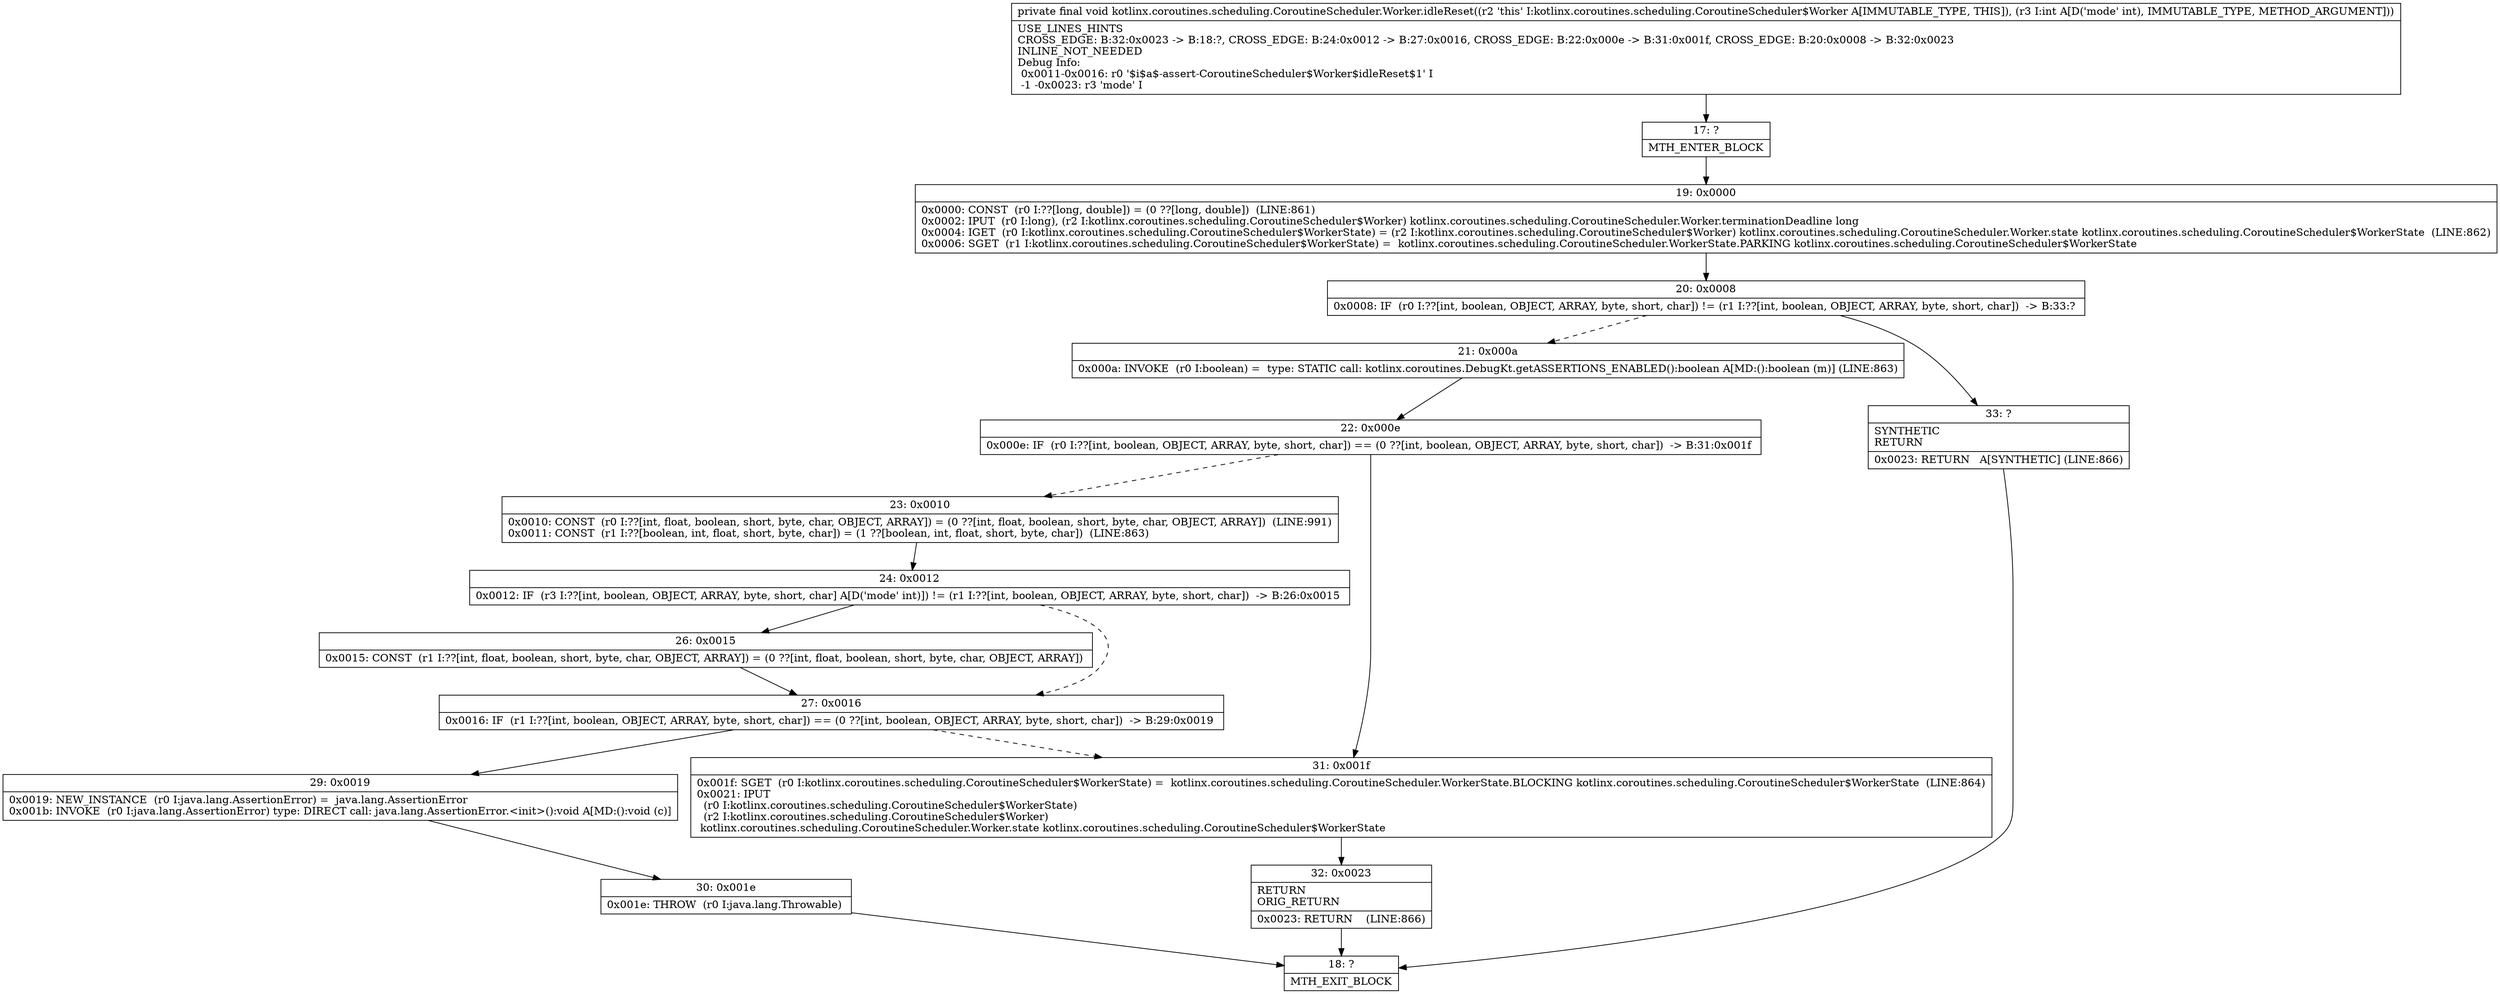 digraph "CFG forkotlinx.coroutines.scheduling.CoroutineScheduler.Worker.idleReset(I)V" {
Node_17 [shape=record,label="{17\:\ ?|MTH_ENTER_BLOCK\l}"];
Node_19 [shape=record,label="{19\:\ 0x0000|0x0000: CONST  (r0 I:??[long, double]) = (0 ??[long, double])  (LINE:861)\l0x0002: IPUT  (r0 I:long), (r2 I:kotlinx.coroutines.scheduling.CoroutineScheduler$Worker) kotlinx.coroutines.scheduling.CoroutineScheduler.Worker.terminationDeadline long \l0x0004: IGET  (r0 I:kotlinx.coroutines.scheduling.CoroutineScheduler$WorkerState) = (r2 I:kotlinx.coroutines.scheduling.CoroutineScheduler$Worker) kotlinx.coroutines.scheduling.CoroutineScheduler.Worker.state kotlinx.coroutines.scheduling.CoroutineScheduler$WorkerState  (LINE:862)\l0x0006: SGET  (r1 I:kotlinx.coroutines.scheduling.CoroutineScheduler$WorkerState) =  kotlinx.coroutines.scheduling.CoroutineScheduler.WorkerState.PARKING kotlinx.coroutines.scheduling.CoroutineScheduler$WorkerState \l}"];
Node_20 [shape=record,label="{20\:\ 0x0008|0x0008: IF  (r0 I:??[int, boolean, OBJECT, ARRAY, byte, short, char]) != (r1 I:??[int, boolean, OBJECT, ARRAY, byte, short, char])  \-\> B:33:? \l}"];
Node_21 [shape=record,label="{21\:\ 0x000a|0x000a: INVOKE  (r0 I:boolean) =  type: STATIC call: kotlinx.coroutines.DebugKt.getASSERTIONS_ENABLED():boolean A[MD:():boolean (m)] (LINE:863)\l}"];
Node_22 [shape=record,label="{22\:\ 0x000e|0x000e: IF  (r0 I:??[int, boolean, OBJECT, ARRAY, byte, short, char]) == (0 ??[int, boolean, OBJECT, ARRAY, byte, short, char])  \-\> B:31:0x001f \l}"];
Node_23 [shape=record,label="{23\:\ 0x0010|0x0010: CONST  (r0 I:??[int, float, boolean, short, byte, char, OBJECT, ARRAY]) = (0 ??[int, float, boolean, short, byte, char, OBJECT, ARRAY])  (LINE:991)\l0x0011: CONST  (r1 I:??[boolean, int, float, short, byte, char]) = (1 ??[boolean, int, float, short, byte, char])  (LINE:863)\l}"];
Node_24 [shape=record,label="{24\:\ 0x0012|0x0012: IF  (r3 I:??[int, boolean, OBJECT, ARRAY, byte, short, char] A[D('mode' int)]) != (r1 I:??[int, boolean, OBJECT, ARRAY, byte, short, char])  \-\> B:26:0x0015 \l}"];
Node_26 [shape=record,label="{26\:\ 0x0015|0x0015: CONST  (r1 I:??[int, float, boolean, short, byte, char, OBJECT, ARRAY]) = (0 ??[int, float, boolean, short, byte, char, OBJECT, ARRAY]) \l}"];
Node_27 [shape=record,label="{27\:\ 0x0016|0x0016: IF  (r1 I:??[int, boolean, OBJECT, ARRAY, byte, short, char]) == (0 ??[int, boolean, OBJECT, ARRAY, byte, short, char])  \-\> B:29:0x0019 \l}"];
Node_29 [shape=record,label="{29\:\ 0x0019|0x0019: NEW_INSTANCE  (r0 I:java.lang.AssertionError) =  java.lang.AssertionError \l0x001b: INVOKE  (r0 I:java.lang.AssertionError) type: DIRECT call: java.lang.AssertionError.\<init\>():void A[MD:():void (c)]\l}"];
Node_30 [shape=record,label="{30\:\ 0x001e|0x001e: THROW  (r0 I:java.lang.Throwable) \l}"];
Node_18 [shape=record,label="{18\:\ ?|MTH_EXIT_BLOCK\l}"];
Node_31 [shape=record,label="{31\:\ 0x001f|0x001f: SGET  (r0 I:kotlinx.coroutines.scheduling.CoroutineScheduler$WorkerState) =  kotlinx.coroutines.scheduling.CoroutineScheduler.WorkerState.BLOCKING kotlinx.coroutines.scheduling.CoroutineScheduler$WorkerState  (LINE:864)\l0x0021: IPUT  \l  (r0 I:kotlinx.coroutines.scheduling.CoroutineScheduler$WorkerState)\l  (r2 I:kotlinx.coroutines.scheduling.CoroutineScheduler$Worker)\l kotlinx.coroutines.scheduling.CoroutineScheduler.Worker.state kotlinx.coroutines.scheduling.CoroutineScheduler$WorkerState \l}"];
Node_32 [shape=record,label="{32\:\ 0x0023|RETURN\lORIG_RETURN\l|0x0023: RETURN    (LINE:866)\l}"];
Node_33 [shape=record,label="{33\:\ ?|SYNTHETIC\lRETURN\l|0x0023: RETURN   A[SYNTHETIC] (LINE:866)\l}"];
MethodNode[shape=record,label="{private final void kotlinx.coroutines.scheduling.CoroutineScheduler.Worker.idleReset((r2 'this' I:kotlinx.coroutines.scheduling.CoroutineScheduler$Worker A[IMMUTABLE_TYPE, THIS]), (r3 I:int A[D('mode' int), IMMUTABLE_TYPE, METHOD_ARGUMENT]))  | USE_LINES_HINTS\lCROSS_EDGE: B:32:0x0023 \-\> B:18:?, CROSS_EDGE: B:24:0x0012 \-\> B:27:0x0016, CROSS_EDGE: B:22:0x000e \-\> B:31:0x001f, CROSS_EDGE: B:20:0x0008 \-\> B:32:0x0023\lINLINE_NOT_NEEDED\lDebug Info:\l  0x0011\-0x0016: r0 '$i$a$\-assert\-CoroutineScheduler$Worker$idleReset$1' I\l  \-1 \-0x0023: r3 'mode' I\l}"];
MethodNode -> Node_17;Node_17 -> Node_19;
Node_19 -> Node_20;
Node_20 -> Node_21[style=dashed];
Node_20 -> Node_33;
Node_21 -> Node_22;
Node_22 -> Node_23[style=dashed];
Node_22 -> Node_31;
Node_23 -> Node_24;
Node_24 -> Node_26;
Node_24 -> Node_27[style=dashed];
Node_26 -> Node_27;
Node_27 -> Node_29;
Node_27 -> Node_31[style=dashed];
Node_29 -> Node_30;
Node_30 -> Node_18;
Node_31 -> Node_32;
Node_32 -> Node_18;
Node_33 -> Node_18;
}

